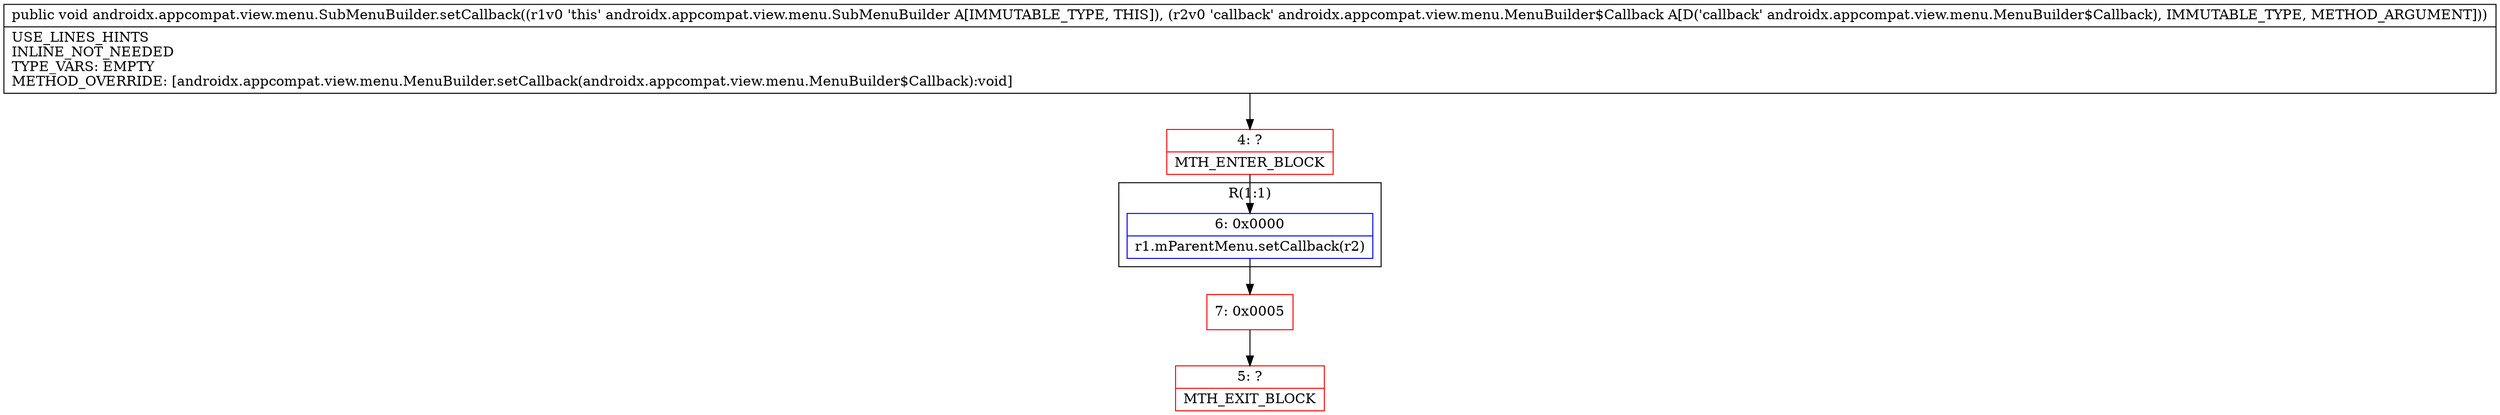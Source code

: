 digraph "CFG forandroidx.appcompat.view.menu.SubMenuBuilder.setCallback(Landroidx\/appcompat\/view\/menu\/MenuBuilder$Callback;)V" {
subgraph cluster_Region_392274356 {
label = "R(1:1)";
node [shape=record,color=blue];
Node_6 [shape=record,label="{6\:\ 0x0000|r1.mParentMenu.setCallback(r2)\l}"];
}
Node_4 [shape=record,color=red,label="{4\:\ ?|MTH_ENTER_BLOCK\l}"];
Node_7 [shape=record,color=red,label="{7\:\ 0x0005}"];
Node_5 [shape=record,color=red,label="{5\:\ ?|MTH_EXIT_BLOCK\l}"];
MethodNode[shape=record,label="{public void androidx.appcompat.view.menu.SubMenuBuilder.setCallback((r1v0 'this' androidx.appcompat.view.menu.SubMenuBuilder A[IMMUTABLE_TYPE, THIS]), (r2v0 'callback' androidx.appcompat.view.menu.MenuBuilder$Callback A[D('callback' androidx.appcompat.view.menu.MenuBuilder$Callback), IMMUTABLE_TYPE, METHOD_ARGUMENT]))  | USE_LINES_HINTS\lINLINE_NOT_NEEDED\lTYPE_VARS: EMPTY\lMETHOD_OVERRIDE: [androidx.appcompat.view.menu.MenuBuilder.setCallback(androidx.appcompat.view.menu.MenuBuilder$Callback):void]\l}"];
MethodNode -> Node_4;Node_6 -> Node_7;
Node_4 -> Node_6;
Node_7 -> Node_5;
}

